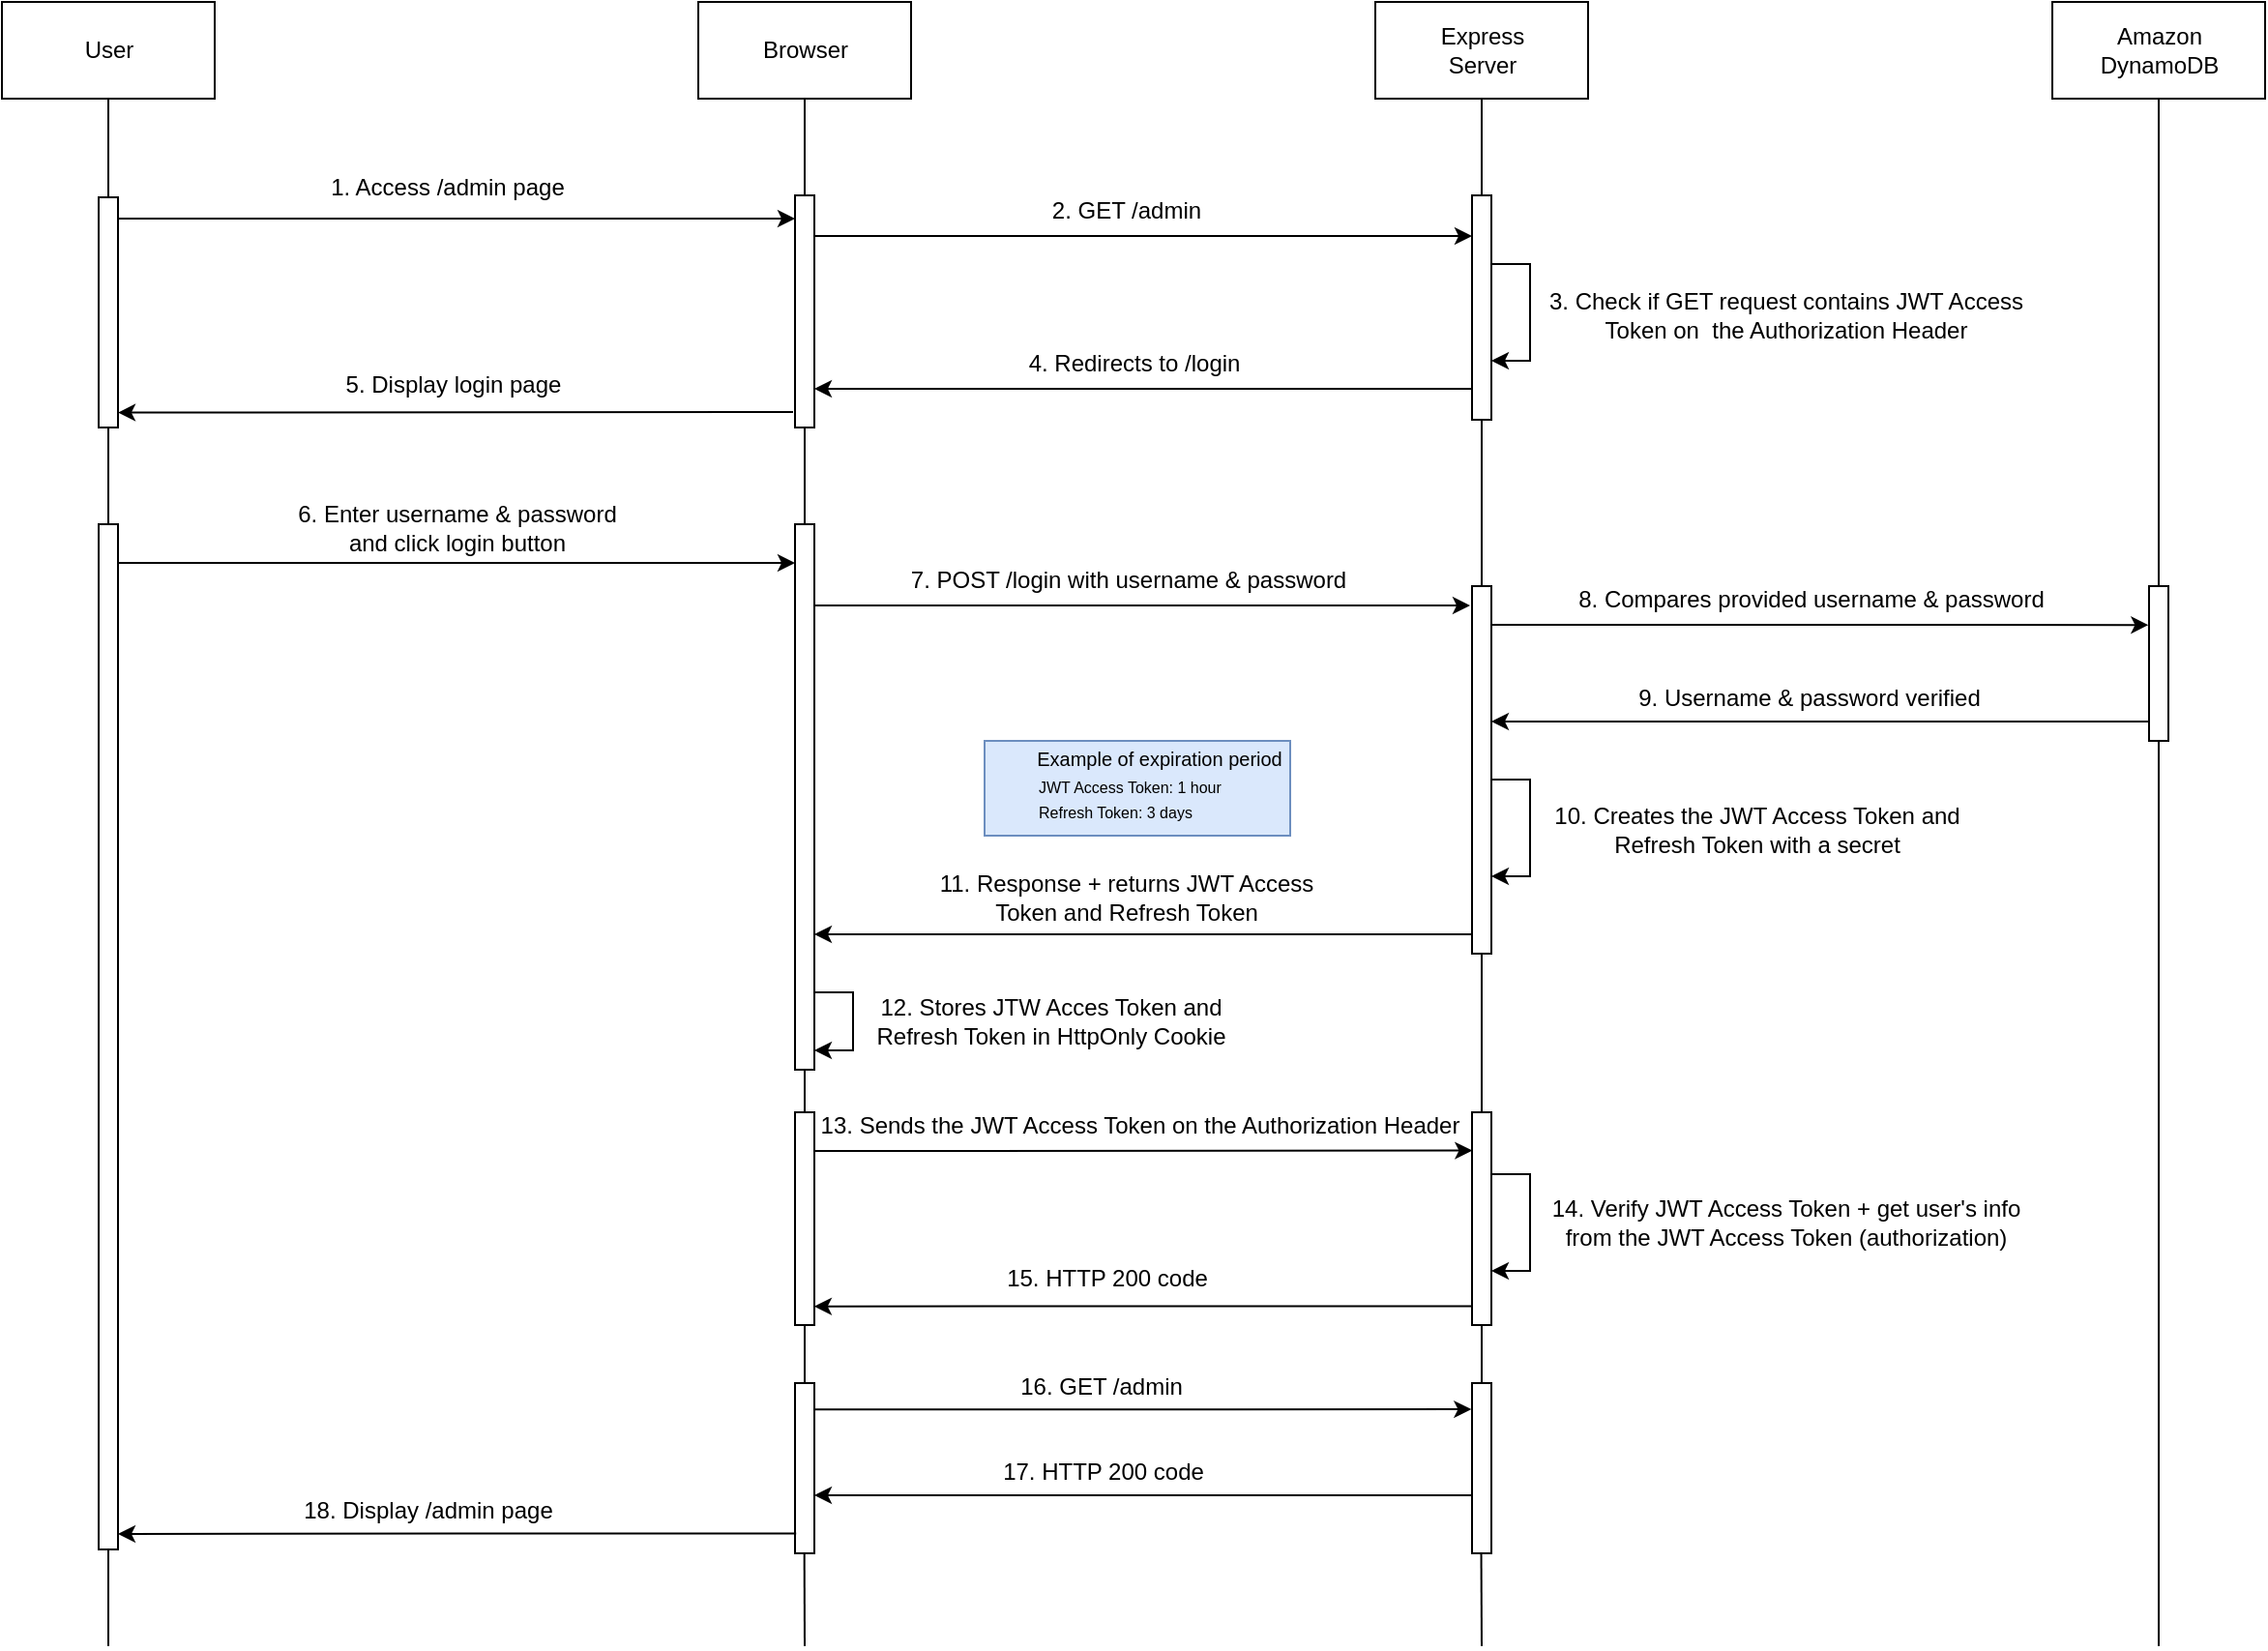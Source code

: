 <mxfile version="15.5.1" type="device"><diagram id="HRgO95laPPVQpCVyJ9Lx" name="Page-1"><mxGraphModel dx="2435" dy="2029" grid="1" gridSize="10" guides="1" tooltips="1" connect="1" arrows="1" fold="1" page="1" pageScale="1" pageWidth="827" pageHeight="1169" math="0" shadow="0"><root><mxCell id="0"/><mxCell id="1" parent="0"/><mxCell id="1LoU6ODU0An0s2sVZf3W-1" value="Browser" style="html=1;" parent="1" vertex="1"><mxGeometry x="90" y="-50" width="110" height="50" as="geometry"/></mxCell><mxCell id="1LoU6ODU0An0s2sVZf3W-2" value="Express &lt;br&gt;Server" style="html=1;" parent="1" vertex="1"><mxGeometry x="440" y="-50" width="110" height="50" as="geometry"/></mxCell><mxCell id="1LoU6ODU0An0s2sVZf3W-3" value="Amazon &lt;br&gt;DynamoDB" style="html=1;" parent="1" vertex="1"><mxGeometry x="790" y="-50" width="110" height="50" as="geometry"/></mxCell><mxCell id="1LoU6ODU0An0s2sVZf3W-4" value="" style="endArrow=none;html=1;startArrow=none;entryX=0.5;entryY=1;entryDx=0;entryDy=0;" parent="1" source="n_iIsvIdIxCPtbkRnG6s-6" target="1LoU6ODU0An0s2sVZf3W-1" edge="1"><mxGeometry width="50" height="50" relative="1" as="geometry"><mxPoint x="145" y="722" as="sourcePoint"/><mxPoint x="144.5" y="120" as="targetPoint"/></mxGeometry></mxCell><mxCell id="1LoU6ODU0An0s2sVZf3W-5" value="" style="endArrow=none;html=1;startArrow=none;entryX=0.5;entryY=1;entryDx=0;entryDy=0;" parent="1" source="1LoU6ODU0An0s2sVZf3W-11" target="1LoU6ODU0An0s2sVZf3W-2" edge="1"><mxGeometry width="50" height="50" relative="1" as="geometry"><mxPoint x="495" y="722" as="sourcePoint"/><mxPoint x="494.5" y="120" as="targetPoint"/></mxGeometry></mxCell><mxCell id="1LoU6ODU0An0s2sVZf3W-6" value="" style="endArrow=none;html=1;startArrow=none;entryX=0.5;entryY=1;entryDx=0;entryDy=0;" parent="1" source="1LoU6ODU0An0s2sVZf3W-14" target="1LoU6ODU0An0s2sVZf3W-3" edge="1"><mxGeometry width="50" height="50" relative="1" as="geometry"><mxPoint x="845" y="722" as="sourcePoint"/><mxPoint x="844.5" y="120" as="targetPoint"/></mxGeometry></mxCell><mxCell id="1LoU6ODU0An0s2sVZf3W-10" style="edgeStyle=orthogonalEdgeStyle;rounded=0;orthogonalLoop=1;jettySize=auto;html=1;" parent="1" source="1LoU6ODU0An0s2sVZf3W-8" edge="1"><mxGeometry relative="1" as="geometry"><mxPoint x="489" y="262" as="targetPoint"/><Array as="points"><mxPoint x="230" y="262"/><mxPoint x="230" y="262"/></Array></mxGeometry></mxCell><mxCell id="1LoU6ODU0An0s2sVZf3W-8" value="" style="html=1;points=[];perimeter=orthogonalPerimeter;" parent="1" vertex="1"><mxGeometry x="140" y="220" width="10" height="282" as="geometry"/></mxCell><mxCell id="1LoU6ODU0An0s2sVZf3W-9" value="" style="endArrow=none;html=1;startArrow=none;" parent="1" source="1LoU6ODU0An0s2sVZf3W-27" target="1LoU6ODU0An0s2sVZf3W-8" edge="1"><mxGeometry width="50" height="50" relative="1" as="geometry"><mxPoint x="145" y="722" as="sourcePoint"/><mxPoint x="144.5" y="120" as="targetPoint"/></mxGeometry></mxCell><mxCell id="1LoU6ODU0An0s2sVZf3W-16" style="edgeStyle=orthogonalEdgeStyle;rounded=0;orthogonalLoop=1;jettySize=auto;html=1;entryX=-0.033;entryY=0.251;entryDx=0;entryDy=0;entryPerimeter=0;" parent="1" source="1LoU6ODU0An0s2sVZf3W-11" target="1LoU6ODU0An0s2sVZf3W-14" edge="1"><mxGeometry relative="1" as="geometry"><mxPoint x="836" y="272" as="targetPoint"/><Array as="points"><mxPoint x="590" y="272"/><mxPoint x="590" y="272"/></Array></mxGeometry></mxCell><mxCell id="1LoU6ODU0An0s2sVZf3W-25" style="edgeStyle=orthogonalEdgeStyle;rounded=0;orthogonalLoop=1;jettySize=auto;html=1;" parent="1" source="1LoU6ODU0An0s2sVZf3W-11" edge="1"><mxGeometry relative="1" as="geometry"><mxPoint x="150" y="432" as="targetPoint"/><Array as="points"><mxPoint x="150" y="432"/></Array></mxGeometry></mxCell><mxCell id="1LoU6ODU0An0s2sVZf3W-11" value="" style="html=1;points=[];perimeter=orthogonalPerimeter;" parent="1" vertex="1"><mxGeometry x="490" y="252" width="10" height="190" as="geometry"/></mxCell><mxCell id="1LoU6ODU0An0s2sVZf3W-13" value="7. POST /login with username &amp;amp; password" style="text;html=1;align=center;verticalAlign=middle;resizable=0;points=[];autosize=1;strokeColor=none;fillColor=none;" parent="1" vertex="1"><mxGeometry x="192" y="239" width="240" height="20" as="geometry"/></mxCell><mxCell id="1LoU6ODU0An0s2sVZf3W-19" style="edgeStyle=orthogonalEdgeStyle;rounded=0;orthogonalLoop=1;jettySize=auto;html=1;" parent="1" source="1LoU6ODU0An0s2sVZf3W-14" edge="1"><mxGeometry relative="1" as="geometry"><mxPoint x="500" y="322" as="targetPoint"/><Array as="points"><mxPoint x="500" y="322"/></Array></mxGeometry></mxCell><mxCell id="1LoU6ODU0An0s2sVZf3W-14" value="" style="html=1;points=[];perimeter=orthogonalPerimeter;" parent="1" vertex="1"><mxGeometry x="840" y="252" width="10" height="80" as="geometry"/></mxCell><mxCell id="1LoU6ODU0An0s2sVZf3W-15" value="" style="endArrow=none;html=1;" parent="1" target="1LoU6ODU0An0s2sVZf3W-14" edge="1"><mxGeometry width="50" height="50" relative="1" as="geometry"><mxPoint x="845" y="800" as="sourcePoint"/><mxPoint x="844.5" y="120" as="targetPoint"/></mxGeometry></mxCell><mxCell id="1LoU6ODU0An0s2sVZf3W-17" value="8. Compares provided username &amp;amp; password" style="text;html=1;align=center;verticalAlign=middle;resizable=0;points=[];autosize=1;strokeColor=none;fillColor=none;" parent="1" vertex="1"><mxGeometry x="535" y="249" width="260" height="20" as="geometry"/></mxCell><mxCell id="1LoU6ODU0An0s2sVZf3W-20" value="9. Username &amp;amp; password verified" style="text;html=1;align=center;verticalAlign=middle;resizable=0;points=[];autosize=1;strokeColor=none;fillColor=none;" parent="1" vertex="1"><mxGeometry x="569" y="300" width="190" height="20" as="geometry"/></mxCell><mxCell id="1LoU6ODU0An0s2sVZf3W-22" value="" style="endArrow=none;html=1;" parent="1" edge="1"><mxGeometry width="50" height="50" relative="1" as="geometry"><mxPoint x="495" y="681" as="sourcePoint"/><mxPoint x="495" y="442" as="targetPoint"/></mxGeometry></mxCell><mxCell id="1LoU6ODU0An0s2sVZf3W-23" style="edgeStyle=orthogonalEdgeStyle;rounded=0;orthogonalLoop=1;jettySize=auto;html=1;" parent="1" edge="1"><mxGeometry relative="1" as="geometry"><mxPoint x="500" y="352" as="sourcePoint"/><mxPoint x="500" y="402" as="targetPoint"/><Array as="points"><mxPoint x="500" y="352"/><mxPoint x="520" y="352"/><mxPoint x="520" y="402"/></Array></mxGeometry></mxCell><mxCell id="1LoU6ODU0An0s2sVZf3W-24" value="10. Creates the JWT Access Token and &lt;br&gt;Refresh Token with a secret" style="text;html=1;align=center;verticalAlign=middle;resizable=0;points=[];autosize=1;strokeColor=none;fillColor=none;" parent="1" vertex="1"><mxGeometry x="522" y="363" width="230" height="30" as="geometry"/></mxCell><mxCell id="1LoU6ODU0An0s2sVZf3W-26" value="11. Response + returns JWT Access &lt;br&gt;Token and Refresh Token" style="text;html=1;align=center;verticalAlign=middle;resizable=0;points=[];autosize=1;strokeColor=none;fillColor=none;" parent="1" vertex="1"><mxGeometry x="206" y="398" width="210" height="30" as="geometry"/></mxCell><mxCell id="1LoU6ODU0An0s2sVZf3W-30" style="edgeStyle=orthogonalEdgeStyle;rounded=0;orthogonalLoop=1;jettySize=auto;html=1;entryX=0.017;entryY=0.18;entryDx=0;entryDy=0;entryPerimeter=0;" parent="1" source="1LoU6ODU0An0s2sVZf3W-27" target="1LoU6ODU0An0s2sVZf3W-29" edge="1"><mxGeometry relative="1" as="geometry"><mxPoint x="487" y="544" as="targetPoint"/><Array as="points"><mxPoint x="230" y="544"/><mxPoint x="230" y="544"/></Array></mxGeometry></mxCell><mxCell id="1LoU6ODU0An0s2sVZf3W-27" value="" style="html=1;points=[];perimeter=orthogonalPerimeter;" parent="1" vertex="1"><mxGeometry x="140" y="524" width="10" height="110" as="geometry"/></mxCell><mxCell id="1LoU6ODU0An0s2sVZf3W-28" value="" style="endArrow=none;html=1;" parent="1" target="1LoU6ODU0An0s2sVZf3W-27" edge="1"><mxGeometry width="50" height="50" relative="1" as="geometry"><mxPoint x="145" y="680" as="sourcePoint"/><mxPoint x="145" y="350" as="targetPoint"/></mxGeometry></mxCell><mxCell id="1LoU6ODU0An0s2sVZf3W-34" style="edgeStyle=orthogonalEdgeStyle;rounded=0;orthogonalLoop=1;jettySize=auto;html=1;entryX=0.994;entryY=0.912;entryDx=0;entryDy=0;entryPerimeter=0;" parent="1" source="1LoU6ODU0An0s2sVZf3W-29" target="1LoU6ODU0An0s2sVZf3W-27" edge="1"><mxGeometry relative="1" as="geometry"><mxPoint x="153" y="624" as="targetPoint"/><Array as="points"><mxPoint x="320" y="624"/></Array></mxGeometry></mxCell><mxCell id="1LoU6ODU0An0s2sVZf3W-29" value="" style="html=1;points=[];perimeter=orthogonalPerimeter;" parent="1" vertex="1"><mxGeometry x="490" y="524" width="10" height="110" as="geometry"/></mxCell><mxCell id="1LoU6ODU0An0s2sVZf3W-31" value="13. Sends the JWT Access Token on the Authorization Header" style="text;html=1;align=center;verticalAlign=middle;resizable=0;points=[];autosize=1;strokeColor=none;fillColor=none;" parent="1" vertex="1"><mxGeometry x="143" y="521" width="350" height="20" as="geometry"/></mxCell><mxCell id="1LoU6ODU0An0s2sVZf3W-32" style="edgeStyle=orthogonalEdgeStyle;rounded=0;orthogonalLoop=1;jettySize=auto;html=1;" parent="1" edge="1"><mxGeometry relative="1" as="geometry"><mxPoint x="500" y="556" as="sourcePoint"/><mxPoint x="500" y="606" as="targetPoint"/><Array as="points"><mxPoint x="500" y="556"/><mxPoint x="520" y="556"/><mxPoint x="520" y="606"/></Array></mxGeometry></mxCell><mxCell id="1LoU6ODU0An0s2sVZf3W-33" value="14. Verify JWT Access Token&amp;nbsp;+ get user's info &lt;br&gt;from the JWT Access Token (authorization)" style="text;html=1;align=center;verticalAlign=middle;resizable=0;points=[];autosize=1;strokeColor=none;fillColor=none;" parent="1" vertex="1"><mxGeometry x="522" y="566" width="260" height="30" as="geometry"/></mxCell><mxCell id="1LoU6ODU0An0s2sVZf3W-35" value="15. HTTP 200 code" style="text;html=1;align=center;verticalAlign=middle;resizable=0;points=[];autosize=1;strokeColor=none;fillColor=none;" parent="1" vertex="1"><mxGeometry x="241" y="600" width="120" height="20" as="geometry"/></mxCell><mxCell id="1LoU6ODU0An0s2sVZf3W-38" style="edgeStyle=orthogonalEdgeStyle;rounded=0;orthogonalLoop=1;jettySize=auto;html=1;entryX=-0.033;entryY=0.154;entryDx=0;entryDy=0;entryPerimeter=0;" parent="1" source="1LoU6ODU0An0s2sVZf3W-36" target="1LoU6ODU0An0s2sVZf3W-37" edge="1"><mxGeometry relative="1" as="geometry"><mxPoint x="487" y="674" as="targetPoint"/><Array as="points"><mxPoint x="320" y="678"/></Array></mxGeometry></mxCell><mxCell id="1LoU6ODU0An0s2sVZf3W-36" value="" style="html=1;points=[];perimeter=orthogonalPerimeter;" parent="1" vertex="1"><mxGeometry x="140" y="664" width="10" height="88" as="geometry"/></mxCell><mxCell id="1LoU6ODU0An0s2sVZf3W-40" style="edgeStyle=orthogonalEdgeStyle;rounded=0;orthogonalLoop=1;jettySize=auto;html=1;" parent="1" source="1LoU6ODU0An0s2sVZf3W-37" target="1LoU6ODU0An0s2sVZf3W-36" edge="1"><mxGeometry relative="1" as="geometry"><Array as="points"><mxPoint x="370" y="722"/><mxPoint x="370" y="722"/></Array></mxGeometry></mxCell><mxCell id="1LoU6ODU0An0s2sVZf3W-37" value="" style="html=1;points=[];perimeter=orthogonalPerimeter;" parent="1" vertex="1"><mxGeometry x="490" y="664" width="10" height="88" as="geometry"/></mxCell><mxCell id="1LoU6ODU0An0s2sVZf3W-39" value="16. GET /admin" style="text;html=1;align=center;verticalAlign=middle;resizable=0;points=[];autosize=1;strokeColor=none;fillColor=none;" parent="1" vertex="1"><mxGeometry x="248" y="656" width="100" height="20" as="geometry"/></mxCell><mxCell id="1LoU6ODU0An0s2sVZf3W-43" value="17. HTTP 200 code" style="text;html=1;align=center;verticalAlign=middle;resizable=0;points=[];autosize=1;strokeColor=none;fillColor=none;" parent="1" vertex="1"><mxGeometry x="239" y="700" width="120" height="20" as="geometry"/></mxCell><mxCell id="n_iIsvIdIxCPtbkRnG6s-1" value="User" style="html=1;" parent="1" vertex="1"><mxGeometry x="-270" y="-50" width="110" height="50" as="geometry"/></mxCell><mxCell id="n_iIsvIdIxCPtbkRnG6s-2" value="" style="endArrow=none;html=1;rounded=0;entryX=0.5;entryY=1;entryDx=0;entryDy=0;startArrow=none;" parent="1" source="n_iIsvIdIxCPtbkRnG6s-3" target="n_iIsvIdIxCPtbkRnG6s-1" edge="1"><mxGeometry width="50" height="50" relative="1" as="geometry"><mxPoint x="-215" y="640" as="sourcePoint"/><mxPoint x="-215.5" y="120" as="targetPoint"/></mxGeometry></mxCell><mxCell id="n_iIsvIdIxCPtbkRnG6s-3" value="" style="html=1;points=[];perimeter=orthogonalPerimeter;" parent="1" vertex="1"><mxGeometry x="-220" y="51" width="10" height="119" as="geometry"/></mxCell><mxCell id="n_iIsvIdIxCPtbkRnG6s-4" value="" style="endArrow=none;html=1;rounded=0;entryX=0.5;entryY=1;entryDx=0;entryDy=0;startArrow=none;" parent="1" source="n_iIsvIdIxCPtbkRnG6s-21" target="n_iIsvIdIxCPtbkRnG6s-3" edge="1"><mxGeometry width="50" height="50" relative="1" as="geometry"><mxPoint x="-215" y="680" as="sourcePoint"/><mxPoint x="-215" y="40" as="targetPoint"/></mxGeometry></mxCell><mxCell id="n_iIsvIdIxCPtbkRnG6s-13" style="edgeStyle=orthogonalEdgeStyle;rounded=0;orthogonalLoop=1;jettySize=auto;html=1;" parent="1" source="n_iIsvIdIxCPtbkRnG6s-6" edge="1"><mxGeometry relative="1" as="geometry"><Array as="points"><mxPoint x="330" y="71"/><mxPoint x="330" y="71"/></Array><mxPoint x="490" y="71" as="targetPoint"/></mxGeometry></mxCell><mxCell id="n_iIsvIdIxCPtbkRnG6s-6" value="" style="html=1;points=[];perimeter=orthogonalPerimeter;" parent="1" vertex="1"><mxGeometry x="140" y="50" width="10" height="120" as="geometry"/></mxCell><mxCell id="n_iIsvIdIxCPtbkRnG6s-7" value="" style="endArrow=none;html=1;startArrow=none;entryX=0.5;entryY=1;entryDx=0;entryDy=0;" parent="1" target="n_iIsvIdIxCPtbkRnG6s-6" edge="1"><mxGeometry width="50" height="50" relative="1" as="geometry"><mxPoint x="145" y="180" as="sourcePoint"/><mxPoint x="145" y="-40" as="targetPoint"/></mxGeometry></mxCell><mxCell id="n_iIsvIdIxCPtbkRnG6s-8" style="edgeStyle=orthogonalEdgeStyle;rounded=0;orthogonalLoop=1;jettySize=auto;html=1;" parent="1" edge="1"><mxGeometry relative="1" as="geometry"><mxPoint x="150" y="462" as="sourcePoint"/><mxPoint x="150" y="492" as="targetPoint"/><Array as="points"><mxPoint x="170" y="462"/><mxPoint x="170" y="492"/><mxPoint x="150" y="492"/></Array></mxGeometry></mxCell><mxCell id="n_iIsvIdIxCPtbkRnG6s-9" value="12. Stores JTW Acces Token and &lt;br&gt;Refresh Token in HttpOnly Cookie" style="text;html=1;align=center;verticalAlign=middle;resizable=0;points=[];autosize=1;strokeColor=none;fillColor=none;" parent="1" vertex="1"><mxGeometry x="172" y="462" width="200" height="30" as="geometry"/></mxCell><mxCell id="n_iIsvIdIxCPtbkRnG6s-11" value="1. Access /admin page" style="text;html=1;align=center;verticalAlign=middle;resizable=0;points=[];autosize=1;strokeColor=none;fillColor=none;" parent="1" vertex="1"><mxGeometry x="-110" y="36" width="140" height="20" as="geometry"/></mxCell><mxCell id="n_iIsvIdIxCPtbkRnG6s-12" value="" style="html=1;points=[];perimeter=orthogonalPerimeter;" parent="1" vertex="1"><mxGeometry x="490" y="50" width="10" height="116" as="geometry"/></mxCell><mxCell id="n_iIsvIdIxCPtbkRnG6s-14" value="2. GET /admin" style="text;html=1;align=center;verticalAlign=middle;resizable=0;points=[];autosize=1;strokeColor=none;fillColor=none;" parent="1" vertex="1"><mxGeometry x="266" y="48" width="90" height="20" as="geometry"/></mxCell><mxCell id="n_iIsvIdIxCPtbkRnG6s-15" style="edgeStyle=orthogonalEdgeStyle;rounded=0;orthogonalLoop=1;jettySize=auto;html=1;" parent="1" edge="1"><mxGeometry relative="1" as="geometry"><mxPoint x="150" y="150" as="targetPoint"/><Array as="points"><mxPoint x="150" y="150"/></Array><mxPoint x="490" y="150" as="sourcePoint"/></mxGeometry></mxCell><mxCell id="n_iIsvIdIxCPtbkRnG6s-16" value="4. Redirects to /login" style="text;html=1;align=center;verticalAlign=middle;resizable=0;points=[];autosize=1;strokeColor=none;fillColor=none;" parent="1" vertex="1"><mxGeometry x="255" y="127" width="120" height="20" as="geometry"/></mxCell><mxCell id="n_iIsvIdIxCPtbkRnG6s-17" style="edgeStyle=orthogonalEdgeStyle;rounded=0;orthogonalLoop=1;jettySize=auto;html=1;entryX=1;entryY=0.833;entryDx=0;entryDy=0;entryPerimeter=0;exitX=0.06;exitY=0.884;exitDx=0;exitDy=0;exitPerimeter=0;" parent="1" source="1LoU6ODU0An0s2sVZf3W-36" edge="1"><mxGeometry relative="1" as="geometry"><Array as="points"/><mxPoint x="130" y="742.02" as="sourcePoint"/><mxPoint x="-210" y="742.0" as="targetPoint"/></mxGeometry></mxCell><mxCell id="n_iIsvIdIxCPtbkRnG6s-18" value="18. Display /admin page" style="text;html=1;align=center;verticalAlign=middle;resizable=0;points=[];autosize=1;strokeColor=none;fillColor=none;" parent="1" vertex="1"><mxGeometry x="-120" y="720" width="140" height="20" as="geometry"/></mxCell><mxCell id="n_iIsvIdIxCPtbkRnG6s-19" style="edgeStyle=orthogonalEdgeStyle;rounded=0;orthogonalLoop=1;jettySize=auto;html=1;" parent="1" edge="1"><mxGeometry relative="1" as="geometry"><mxPoint x="-210" y="162.31" as="targetPoint"/><Array as="points"><mxPoint x="-210" y="162"/></Array><mxPoint x="139" y="162" as="sourcePoint"/></mxGeometry></mxCell><mxCell id="n_iIsvIdIxCPtbkRnG6s-20" value="5. Display login page" style="text;html=1;align=center;verticalAlign=middle;resizable=0;points=[];autosize=1;strokeColor=none;fillColor=none;" parent="1" vertex="1"><mxGeometry x="-102" y="138" width="130" height="20" as="geometry"/></mxCell><mxCell id="n_iIsvIdIxCPtbkRnG6s-21" value="" style="html=1;points=[];perimeter=orthogonalPerimeter;" parent="1" vertex="1"><mxGeometry x="-220" y="220" width="10" height="530" as="geometry"/></mxCell><mxCell id="n_iIsvIdIxCPtbkRnG6s-22" value="" style="endArrow=none;html=1;rounded=0;entryX=0.5;entryY=1;entryDx=0;entryDy=0;" parent="1" target="n_iIsvIdIxCPtbkRnG6s-21" edge="1"><mxGeometry width="50" height="50" relative="1" as="geometry"><mxPoint x="-215" y="800" as="sourcePoint"/><mxPoint x="-215" y="150" as="targetPoint"/></mxGeometry></mxCell><mxCell id="n_iIsvIdIxCPtbkRnG6s-24" value="" style="endArrow=none;html=1;startArrow=none;" parent="1" source="1LoU6ODU0An0s2sVZf3W-8" edge="1"><mxGeometry width="50" height="50" relative="1" as="geometry"><mxPoint x="145" y="252.0" as="sourcePoint"/><mxPoint x="145" y="180" as="targetPoint"/></mxGeometry></mxCell><mxCell id="n_iIsvIdIxCPtbkRnG6s-26" style="edgeStyle=orthogonalEdgeStyle;rounded=0;orthogonalLoop=1;jettySize=auto;html=1;" parent="1" edge="1"><mxGeometry relative="1" as="geometry"><mxPoint x="-210" y="240.0" as="sourcePoint"/><mxPoint x="140" y="240" as="targetPoint"/><Array as="points"><mxPoint x="-30" y="240"/><mxPoint x="-30" y="240"/></Array></mxGeometry></mxCell><mxCell id="n_iIsvIdIxCPtbkRnG6s-27" value="6. Enter username &amp;amp; password &lt;br&gt;and click login button" style="text;html=1;align=center;verticalAlign=middle;resizable=0;points=[];autosize=1;strokeColor=none;fillColor=none;" parent="1" vertex="1"><mxGeometry x="-125" y="207" width="180" height="30" as="geometry"/></mxCell><mxCell id="n_iIsvIdIxCPtbkRnG6s-28" style="edgeStyle=orthogonalEdgeStyle;rounded=0;orthogonalLoop=1;jettySize=auto;html=1;entryX=0;entryY=0.1;entryDx=0;entryDy=0;entryPerimeter=0;" parent="1" target="n_iIsvIdIxCPtbkRnG6s-6" edge="1"><mxGeometry relative="1" as="geometry"><mxPoint x="-210" y="62" as="sourcePoint"/><mxPoint x="130" y="59" as="targetPoint"/><Array as="points"><mxPoint x="-210" y="62"/></Array></mxGeometry></mxCell><mxCell id="n_iIsvIdIxCPtbkRnG6s-29" value="" style="endArrow=none;html=1;rounded=0;entryX=0.5;entryY=1;entryDx=0;entryDy=0;" parent="1" edge="1"><mxGeometry width="50" height="50" relative="1" as="geometry"><mxPoint x="145" y="800" as="sourcePoint"/><mxPoint x="144.83" y="752" as="targetPoint"/></mxGeometry></mxCell><mxCell id="n_iIsvIdIxCPtbkRnG6s-30" value="" style="endArrow=none;html=1;rounded=0;entryX=0.5;entryY=1;entryDx=0;entryDy=0;" parent="1" edge="1"><mxGeometry width="50" height="50" relative="1" as="geometry"><mxPoint x="495" y="800" as="sourcePoint"/><mxPoint x="494.76" y="752" as="targetPoint"/></mxGeometry></mxCell><mxCell id="GE7Ao2cFNFKoxnheBxQg-1" style="edgeStyle=orthogonalEdgeStyle;rounded=0;orthogonalLoop=1;jettySize=auto;html=1;" edge="1" parent="1"><mxGeometry relative="1" as="geometry"><mxPoint x="500" y="85.49" as="sourcePoint"/><mxPoint x="500" y="135.49" as="targetPoint"/><Array as="points"><mxPoint x="500" y="85.49"/><mxPoint x="520" y="85.49"/><mxPoint x="520" y="135.49"/></Array></mxGeometry></mxCell><mxCell id="GE7Ao2cFNFKoxnheBxQg-2" value="3. Check if GET request contains JWT Access &lt;br&gt;Token on&amp;nbsp; the Authorization Header" style="text;html=1;align=center;verticalAlign=middle;resizable=0;points=[];autosize=1;strokeColor=none;fillColor=none;" vertex="1" parent="1"><mxGeometry x="522" y="97.0" width="260" height="30" as="geometry"/></mxCell><mxCell id="GE7Ao2cFNFKoxnheBxQg-3" value="" style="rounded=0;whiteSpace=wrap;html=1;fillColor=#dae8fc;strokeColor=#6c8ebf;" vertex="1" parent="1"><mxGeometry x="238" y="332" width="158" height="49" as="geometry"/></mxCell><mxCell id="GE7Ao2cFNFKoxnheBxQg-5" value="" style="shape=image;html=1;verticalAlign=top;verticalLabelPosition=bottom;labelBackgroundColor=#ffffff;imageAspect=0;aspect=fixed;image=https://cdn1.iconfinder.com/data/icons/material-core/20/info-outline-128.png" vertex="1" parent="1"><mxGeometry x="241" y="338" width="20" height="20" as="geometry"/></mxCell><mxCell id="GE7Ao2cFNFKoxnheBxQg-6" value="&lt;font style=&quot;font-size: 8px&quot;&gt;JWT Access Token: 1 hour&lt;/font&gt;" style="text;html=1;strokeColor=none;fillColor=none;align=left;verticalAlign=middle;whiteSpace=wrap;rounded=0;" vertex="1" parent="1"><mxGeometry x="264" y="349" width="117" height="12" as="geometry"/></mxCell><mxCell id="GE7Ao2cFNFKoxnheBxQg-7" value="&lt;font style=&quot;font-size: 8px&quot;&gt;Refresh Token: 3 days&lt;/font&gt;" style="text;html=1;strokeColor=none;fillColor=none;align=left;verticalAlign=middle;whiteSpace=wrap;rounded=0;" vertex="1" parent="1"><mxGeometry x="264" y="362" width="94" height="11" as="geometry"/></mxCell><mxCell id="GE7Ao2cFNFKoxnheBxQg-8" value="&lt;font style=&quot;font-size: 10px&quot;&gt;Example of expiration period&lt;/font&gt;" style="text;html=1;strokeColor=none;fillColor=none;align=center;verticalAlign=middle;whiteSpace=wrap;rounded=0;" vertex="1" parent="1"><mxGeometry x="264" y="332" width="129" height="17" as="geometry"/></mxCell></root></mxGraphModel></diagram></mxfile>
